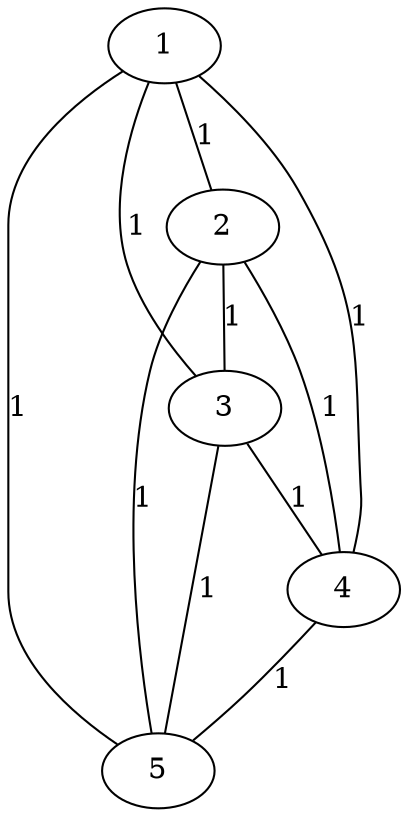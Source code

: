 graph{
	1 -- 2 [label="1" color=black]
	3 -- 4 [label="1" color=black]
	4 -- 5 [label="1" color=black]
	1 -- 4 [label="1" color=black]
	2 -- 4 [label="1" color=black]
	1 -- 5 [label="1" color=black]
	2 -- 3 [label="1" color=black]
	2 -- 5 [label="1" color=black]
	3 -- 5 [label="1" color=black]
	1 -- 3 [label="1" color=black]
}

